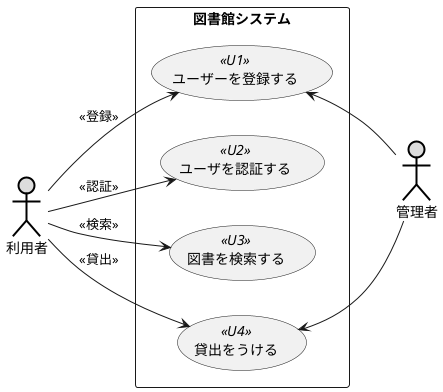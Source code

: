 @startuml 例題3
left to right direction
actor 利用者 as user #DDDDDD;line:black;line.bold;
actor 管理者  as admin#DDDDDD;line:black;line.bold;
rectangle 図書館システム {
usecase  ユーザーを登録する as T << U1 >>
usecase ユーザを認証する << U2 >>
usecase 図書を検索する << U3 >>
usecase 貸出をうける << U4 >>
}
user --> T:<< 登録 >>
user --> ユーザを認証する:<< 認証 >>
user --> 図書を検索する:<< 検索 >>
user --> 貸出をうける:<< 貸出 >>
T <-- admin
貸出をうける <-- admin
@enduml